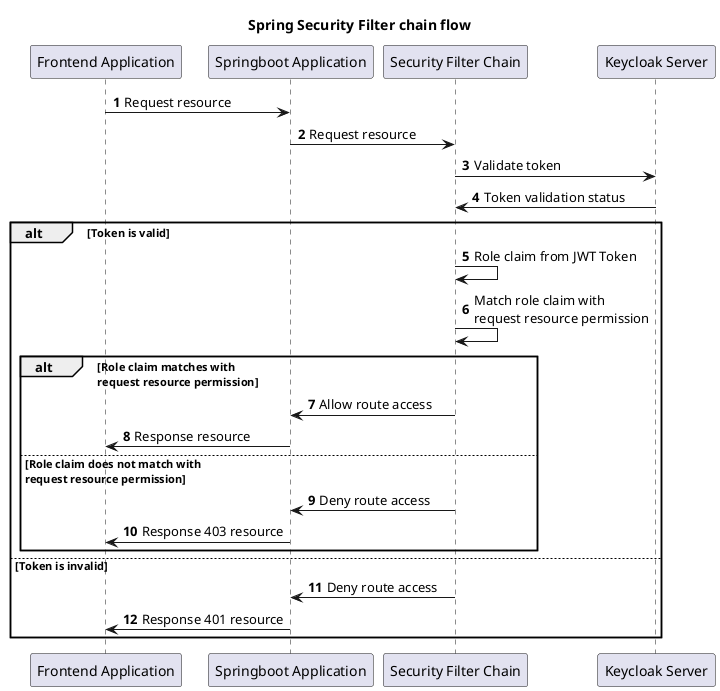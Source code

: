 @startuml normal flow

title Spring Security Filter chain flow

participant "Frontend Application" as angular
participant "Springboot Application" as spring
participant "Security Filter Chain" as chain
participant "Keycloak Server" as keycloak

autonumber
angular -> spring: Request resource
spring -> chain: Request resource
chain -> keycloak: Validate token
keycloak -> chain: Token validation status
alt Token is valid
chain -> chain: Role claim from JWT Token
chain -> chain: Match role claim with \nrequest resource permission
alt Role claim matches with \nrequest resource permission
chain -> spring: Allow route access
spring -> angular: Response resource
else Role claim does not match with \nrequest resource permission
chain -> spring: Deny route access
spring -> angular: Response 403 resource
end
else Token is invalid
chain -> spring: Deny route access
spring -> angular: Response 401 resource
end
@enduml